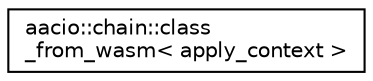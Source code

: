 digraph "Graphical Class Hierarchy"
{
  edge [fontname="Helvetica",fontsize="10",labelfontname="Helvetica",labelfontsize="10"];
  node [fontname="Helvetica",fontsize="10",shape=record];
  rankdir="LR";
  Node0 [label="aacio::chain::class\l_from_wasm\< apply_context \>",height=0.2,width=0.4,color="black", fillcolor="white", style="filled",URL="$structaacio_1_1chain_1_1class__from__wasm_3_01apply__context_01_4.html"];
}
